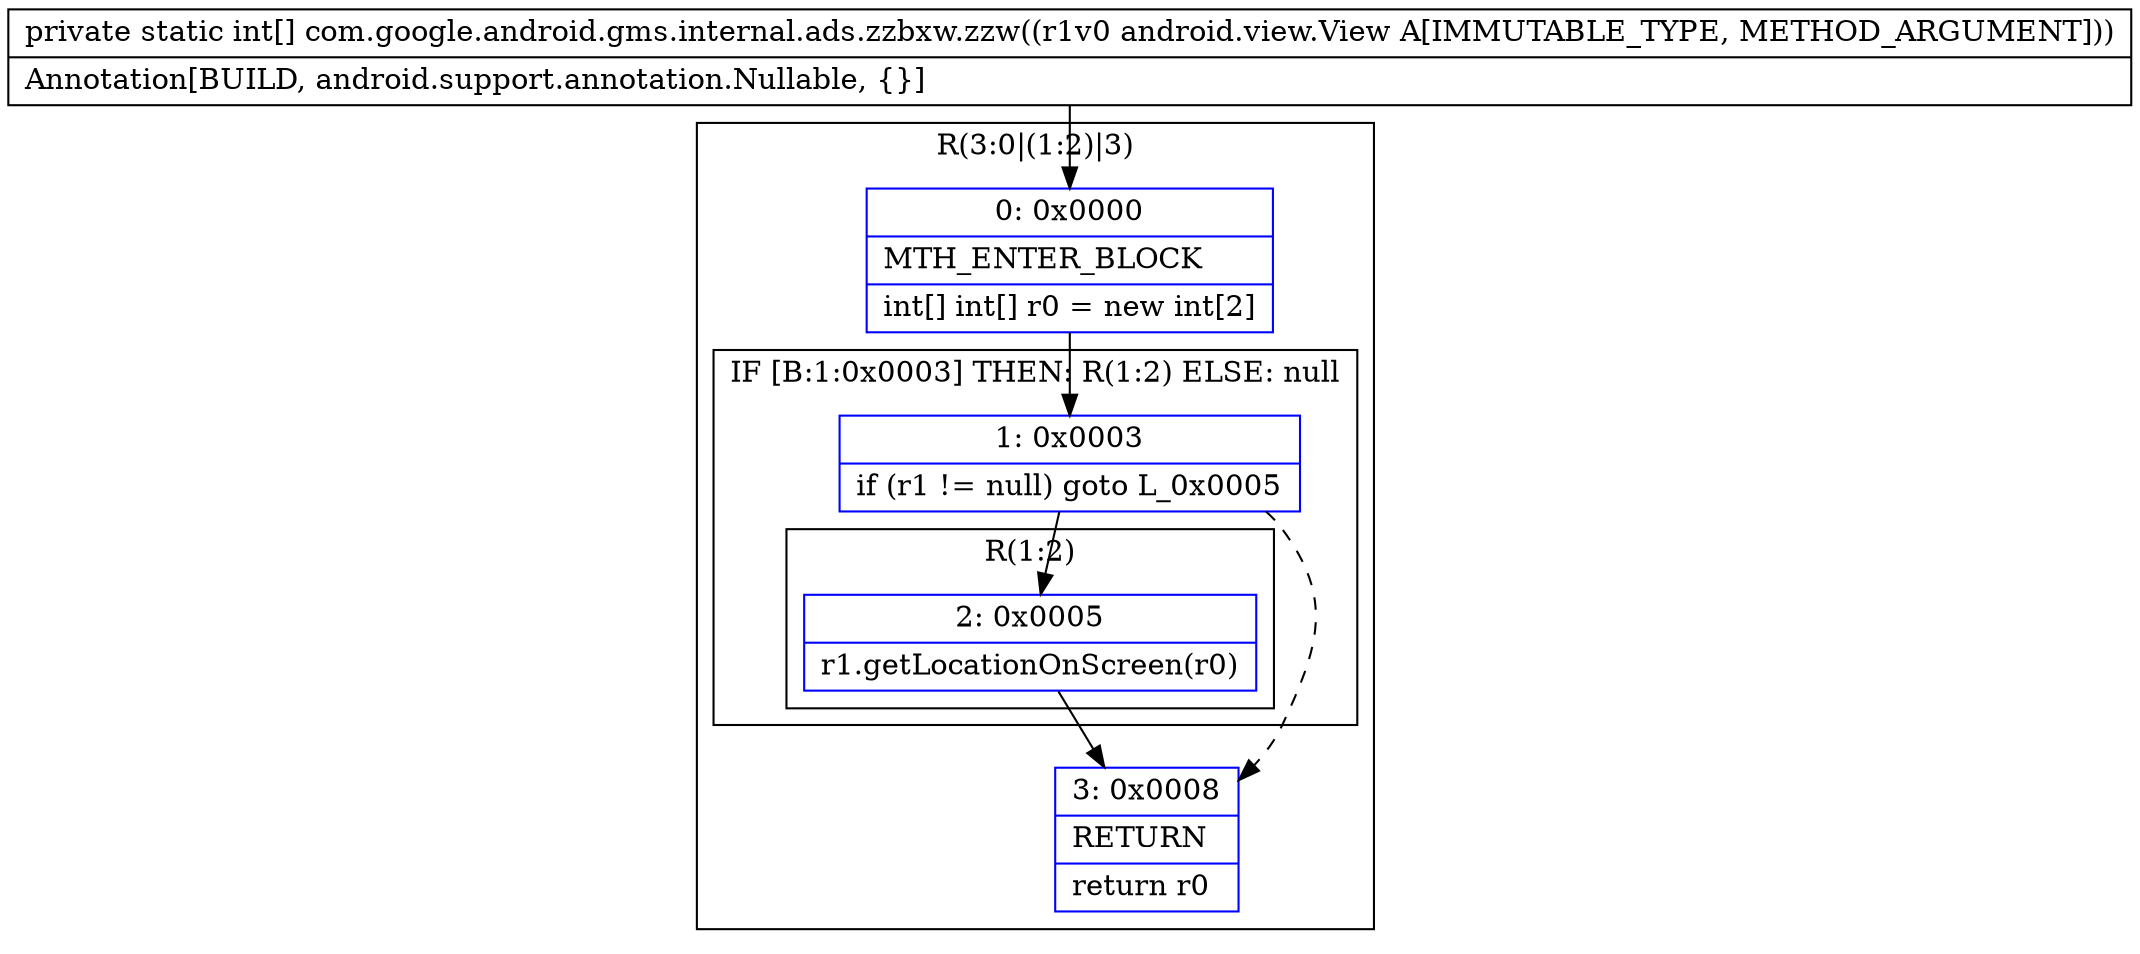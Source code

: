 digraph "CFG forcom.google.android.gms.internal.ads.zzbxw.zzw(Landroid\/view\/View;)[I" {
subgraph cluster_Region_106821381 {
label = "R(3:0|(1:2)|3)";
node [shape=record,color=blue];
Node_0 [shape=record,label="{0\:\ 0x0000|MTH_ENTER_BLOCK\l|int[] int[] r0 = new int[2]\l}"];
subgraph cluster_IfRegion_169989129 {
label = "IF [B:1:0x0003] THEN: R(1:2) ELSE: null";
node [shape=record,color=blue];
Node_1 [shape=record,label="{1\:\ 0x0003|if (r1 != null) goto L_0x0005\l}"];
subgraph cluster_Region_697403230 {
label = "R(1:2)";
node [shape=record,color=blue];
Node_2 [shape=record,label="{2\:\ 0x0005|r1.getLocationOnScreen(r0)\l}"];
}
}
Node_3 [shape=record,label="{3\:\ 0x0008|RETURN\l|return r0\l}"];
}
MethodNode[shape=record,label="{private static int[] com.google.android.gms.internal.ads.zzbxw.zzw((r1v0 android.view.View A[IMMUTABLE_TYPE, METHOD_ARGUMENT]))  | Annotation[BUILD, android.support.annotation.Nullable, \{\}]\l}"];
MethodNode -> Node_0;
Node_0 -> Node_1;
Node_1 -> Node_2;
Node_1 -> Node_3[style=dashed];
Node_2 -> Node_3;
}

